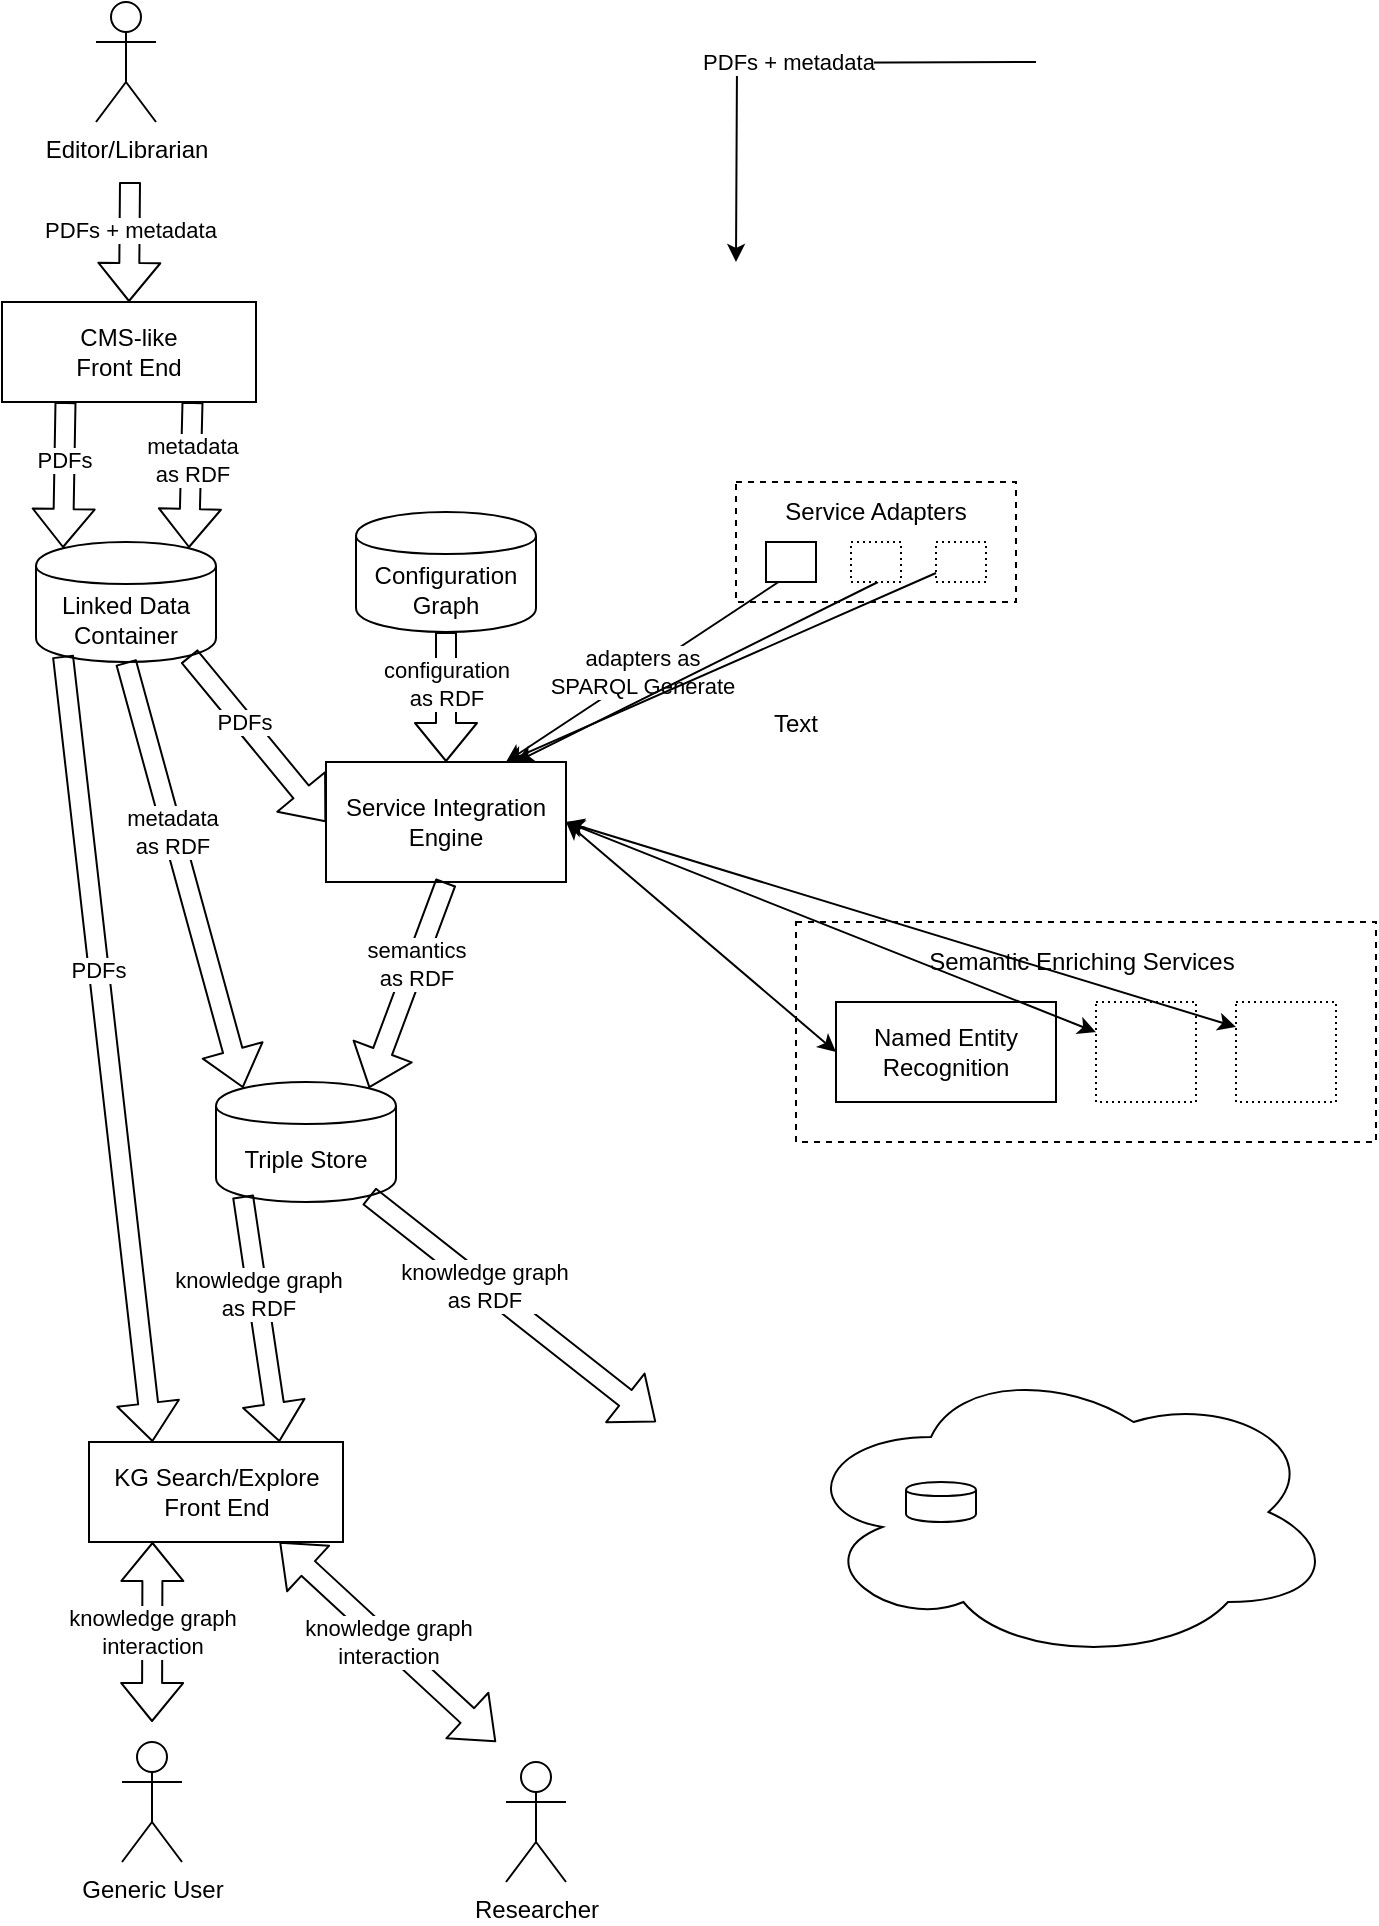 <mxfile version="10.7.7" type="github"><diagram id="x-GXoumUO5DQMGYrBul2" name="Page-1"><mxGraphModel dx="1394" dy="915" grid="1" gridSize="10" guides="1" tooltips="1" connect="1" arrows="1" fold="1" page="1" pageScale="1" pageWidth="827" pageHeight="1169" math="0" shadow="0"><root><mxCell id="0"/><mxCell id="1" parent="0"/><mxCell id="RN9INIxDvgJOFiBCgrXU-1" value="" style="rounded=0;whiteSpace=wrap;html=1;dashed=1;" parent="1" vertex="1"><mxGeometry x="510" y="500" width="290" height="110" as="geometry"/></mxCell><mxCell id="RN9INIxDvgJOFiBCgrXU-2" value="Named Entity Recognition" style="rounded=0;whiteSpace=wrap;html=1;" parent="1" vertex="1"><mxGeometry x="530" y="540" width="110" height="50" as="geometry"/></mxCell><mxCell id="RN9INIxDvgJOFiBCgrXU-3" value="Semantic Enriching Services" style="text;html=1;strokeColor=none;fillColor=none;align=center;verticalAlign=middle;whiteSpace=wrap;rounded=0;dashed=1;" parent="1" vertex="1"><mxGeometry x="573" y="510" width="160" height="20" as="geometry"/></mxCell><mxCell id="RN9INIxDvgJOFiBCgrXU-4" value="" style="rounded=0;whiteSpace=wrap;html=1;dashed=1;dashPattern=1 2;" parent="1" vertex="1"><mxGeometry x="660" y="540" width="50" height="50" as="geometry"/></mxCell><mxCell id="RN9INIxDvgJOFiBCgrXU-6" value="" style="rounded=0;whiteSpace=wrap;html=1;dashed=1;dashPattern=1 2;" parent="1" vertex="1"><mxGeometry x="730" y="540" width="50" height="50" as="geometry"/></mxCell><mxCell id="RN9INIxDvgJOFiBCgrXU-8" value="PDFs&amp;nbsp;+ metadata" style="edgeStyle=orthogonalEdgeStyle;rounded=0;orthogonalLoop=1;jettySize=auto;html=1;" parent="1" edge="1"><mxGeometry relative="1" as="geometry"><mxPoint x="630" y="70" as="sourcePoint"/><mxPoint x="480" y="170" as="targetPoint"/></mxGeometry></mxCell><mxCell id="RN9INIxDvgJOFiBCgrXU-7" value="Editor/Librarian" style="shape=umlActor;verticalLabelPosition=bottom;labelBackgroundColor=#ffffff;verticalAlign=top;html=1;outlineConnect=0;" parent="1" vertex="1"><mxGeometry x="160" y="40" width="30" height="60" as="geometry"/></mxCell><mxCell id="RN9INIxDvgJOFiBCgrXU-9" value="CMS-like&lt;br&gt;Front End" style="rounded=0;whiteSpace=wrap;html=1;" parent="1" vertex="1"><mxGeometry x="113" y="190" width="127" height="50" as="geometry"/></mxCell><mxCell id="RN9INIxDvgJOFiBCgrXU-11" value="Service Integration Engine" style="rounded=0;whiteSpace=wrap;html=1;" parent="1" vertex="1"><mxGeometry x="275" y="420" width="120" height="60" as="geometry"/></mxCell><mxCell id="RN9INIxDvgJOFiBCgrXU-16" value="" style="rounded=0;whiteSpace=wrap;html=1;dashed=1;" parent="1" vertex="1"><mxGeometry x="480" y="280" width="140" height="60" as="geometry"/></mxCell><mxCell id="RN9INIxDvgJOFiBCgrXU-17" value="" style="rounded=0;whiteSpace=wrap;html=1;" parent="1" vertex="1"><mxGeometry x="495" y="310" width="25" height="20" as="geometry"/></mxCell><mxCell id="RN9INIxDvgJOFiBCgrXU-18" value="Service Adapters" style="text;html=1;strokeColor=none;fillColor=none;align=center;verticalAlign=middle;whiteSpace=wrap;rounded=0;dashed=1;" parent="1" vertex="1"><mxGeometry x="470" y="285" width="160" height="20" as="geometry"/></mxCell><mxCell id="RN9INIxDvgJOFiBCgrXU-23" value="" style="rounded=0;whiteSpace=wrap;html=1;dashed=1;dashPattern=1 2;" parent="1" vertex="1"><mxGeometry x="580" y="310" width="25" height="20" as="geometry"/></mxCell><mxCell id="RN9INIxDvgJOFiBCgrXU-24" value="adapters&amp;nbsp;as&lt;br&gt;SPARQL Generate" style="endArrow=classic;html=1;exitX=0.25;exitY=1;exitDx=0;exitDy=0;entryX=0.75;entryY=0;entryDx=0;entryDy=0;" parent="1" source="RN9INIxDvgJOFiBCgrXU-17" target="RN9INIxDvgJOFiBCgrXU-11" edge="1"><mxGeometry width="50" height="50" relative="1" as="geometry"><mxPoint x="345" y="360" as="sourcePoint"/><mxPoint x="345" y="430" as="targetPoint"/></mxGeometry></mxCell><mxCell id="RN9INIxDvgJOFiBCgrXU-25" value="" style="endArrow=classic;html=1;exitX=0.5;exitY=1;exitDx=0;exitDy=0;" parent="1" edge="1"><mxGeometry width="50" height="50" relative="1" as="geometry"><mxPoint x="551" y="330" as="sourcePoint"/><mxPoint x="370" y="420" as="targetPoint"/></mxGeometry></mxCell><mxCell id="RN9INIxDvgJOFiBCgrXU-26" value="Text" style="text;html=1;resizable=0;points=[];autosize=1;align=left;verticalAlign=top;spacingTop=-4;" parent="1" vertex="1"><mxGeometry x="497" y="391" width="40" height="20" as="geometry"/></mxCell><mxCell id="RN9INIxDvgJOFiBCgrXU-27" value="" style="endArrow=classic;html=1;entryX=0.75;entryY=0;entryDx=0;entryDy=0;" parent="1" source="RN9INIxDvgJOFiBCgrXU-23" target="RN9INIxDvgJOFiBCgrXU-11" edge="1"><mxGeometry width="50" height="50" relative="1" as="geometry"><mxPoint x="561" y="340" as="sourcePoint"/><mxPoint x="380" y="430" as="targetPoint"/></mxGeometry></mxCell><mxCell id="RN9INIxDvgJOFiBCgrXU-28" value="" style="rounded=0;whiteSpace=wrap;html=1;dashed=1;dashPattern=1 2;" parent="1" vertex="1"><mxGeometry x="537.5" y="310" width="25" height="20" as="geometry"/></mxCell><mxCell id="RN9INIxDvgJOFiBCgrXU-29" value="" style="endArrow=classic;startArrow=classic;html=1;entryX=1;entryY=0.5;entryDx=0;entryDy=0;exitX=0;exitY=0.5;exitDx=0;exitDy=0;" parent="1" source="RN9INIxDvgJOFiBCgrXU-2" target="RN9INIxDvgJOFiBCgrXU-11" edge="1"><mxGeometry width="50" height="50" relative="1" as="geometry"><mxPoint x="260" y="720" as="sourcePoint"/><mxPoint x="310" y="670" as="targetPoint"/></mxGeometry></mxCell><mxCell id="RN9INIxDvgJOFiBCgrXU-30" value="" style="endArrow=classic;startArrow=classic;html=1;exitX=1;exitY=0.5;exitDx=0;exitDy=0;" parent="1" source="RN9INIxDvgJOFiBCgrXU-11" target="RN9INIxDvgJOFiBCgrXU-4" edge="1"><mxGeometry width="50" height="50" relative="1" as="geometry"><mxPoint x="80" y="650" as="sourcePoint"/><mxPoint x="130" y="600" as="targetPoint"/></mxGeometry></mxCell><mxCell id="RN9INIxDvgJOFiBCgrXU-31" value="" style="endArrow=classic;startArrow=classic;html=1;exitX=1;exitY=0.5;exitDx=0;exitDy=0;entryX=0;entryY=0.25;entryDx=0;entryDy=0;" parent="1" source="RN9INIxDvgJOFiBCgrXU-11" target="RN9INIxDvgJOFiBCgrXU-6" edge="1"><mxGeometry width="50" height="50" relative="1" as="geometry"><mxPoint x="405" y="460" as="sourcePoint"/><mxPoint x="670" y="565.086" as="targetPoint"/></mxGeometry></mxCell><mxCell id="5JjlQ0Los4AuPIkOIIEd-3" value="&lt;span&gt;Linked Data Container&lt;/span&gt;" style="shape=cylinder;whiteSpace=wrap;html=1;boundedLbl=1;backgroundOutline=1;" vertex="1" parent="1"><mxGeometry x="130" y="310" width="90" height="60" as="geometry"/></mxCell><mxCell id="5JjlQ0Los4AuPIkOIIEd-4" value="&lt;span&gt;Configuration Graph&lt;/span&gt;" style="shape=cylinder;whiteSpace=wrap;html=1;boundedLbl=1;backgroundOutline=1;" vertex="1" parent="1"><mxGeometry x="290" y="295" width="90" height="60" as="geometry"/></mxCell><mxCell id="5JjlQ0Los4AuPIkOIIEd-5" value="&lt;span&gt;Triple Store&lt;/span&gt;" style="shape=cylinder;whiteSpace=wrap;html=1;boundedLbl=1;backgroundOutline=1;" vertex="1" parent="1"><mxGeometry x="220" y="580" width="90" height="60" as="geometry"/></mxCell><mxCell id="5JjlQ0Los4AuPIkOIIEd-8" value="KG Search/Explore&lt;br&gt;Front End" style="rounded=0;whiteSpace=wrap;html=1;" vertex="1" parent="1"><mxGeometry x="156.5" y="760" width="127" height="50" as="geometry"/></mxCell><mxCell id="5JjlQ0Los4AuPIkOIIEd-11" value="Generic User" style="shape=umlActor;verticalLabelPosition=bottom;labelBackgroundColor=#ffffff;verticalAlign=top;html=1;outlineConnect=0;" vertex="1" parent="1"><mxGeometry x="173" y="910" width="30" height="60" as="geometry"/></mxCell><mxCell id="5JjlQ0Los4AuPIkOIIEd-12" value="Researcher" style="shape=umlActor;verticalLabelPosition=bottom;labelBackgroundColor=#ffffff;verticalAlign=top;html=1;outlineConnect=0;" vertex="1" parent="1"><mxGeometry x="365" y="920" width="30" height="60" as="geometry"/></mxCell><mxCell id="5JjlQ0Los4AuPIkOIIEd-15" value="PDFs&amp;nbsp;+ metadata" style="shape=flexArrow;endArrow=classic;html=1;entryX=0.5;entryY=0;entryDx=0;entryDy=0;" edge="1" parent="1" target="RN9INIxDvgJOFiBCgrXU-9"><mxGeometry x="-0.2" width="50" height="50" relative="1" as="geometry"><mxPoint x="177" y="130" as="sourcePoint"/><mxPoint x="-130" y="600" as="targetPoint"/><Array as="points"/><mxPoint as="offset"/></mxGeometry></mxCell><mxCell id="5JjlQ0Los4AuPIkOIIEd-19" value="PDFs" style="shape=flexArrow;endArrow=classic;html=1;entryX=0.15;entryY=0.05;entryDx=0;entryDy=0;exitX=0.25;exitY=1;exitDx=0;exitDy=0;entryPerimeter=0;" edge="1" parent="1" source="RN9INIxDvgJOFiBCgrXU-9" target="5JjlQ0Los4AuPIkOIIEd-3"><mxGeometry x="-0.2" width="50" height="50" relative="1" as="geometry"><mxPoint x="59" y="285" as="sourcePoint"/><mxPoint x="59" y="345" as="targetPoint"/><Array as="points"/><mxPoint as="offset"/></mxGeometry></mxCell><mxCell id="5JjlQ0Los4AuPIkOIIEd-20" value="metadata&lt;br&gt;as RDF&lt;br&gt;" style="shape=flexArrow;endArrow=classic;html=1;entryX=0.85;entryY=0.05;entryDx=0;entryDy=0;entryPerimeter=0;exitX=0.75;exitY=1;exitDx=0;exitDy=0;" edge="1" parent="1" source="RN9INIxDvgJOFiBCgrXU-9" target="5JjlQ0Los4AuPIkOIIEd-3"><mxGeometry x="-0.2" width="50" height="50" relative="1" as="geometry"><mxPoint x="240" y="270" as="sourcePoint"/><mxPoint x="187" y="200" as="targetPoint"/><Array as="points"/><mxPoint as="offset"/></mxGeometry></mxCell><mxCell id="5JjlQ0Los4AuPIkOIIEd-21" value="PDFs" style="shape=flexArrow;endArrow=classic;html=1;entryX=0.25;entryY=0;entryDx=0;entryDy=0;exitX=0.15;exitY=0.95;exitDx=0;exitDy=0;exitPerimeter=0;" edge="1" parent="1" source="5JjlQ0Los4AuPIkOIIEd-3" target="5JjlQ0Los4AuPIkOIIEd-8"><mxGeometry x="-0.2" width="50" height="50" relative="1" as="geometry"><mxPoint x="155" y="250" as="sourcePoint"/><mxPoint x="154" y="323" as="targetPoint"/><Array as="points"/><mxPoint as="offset"/></mxGeometry></mxCell><mxCell id="5JjlQ0Los4AuPIkOIIEd-22" value="metadata&lt;br&gt;as RDF&lt;br&gt;" style="shape=flexArrow;endArrow=classic;html=1;entryX=0.15;entryY=0.05;entryDx=0;entryDy=0;entryPerimeter=0;exitX=0.5;exitY=1;exitDx=0;exitDy=0;" edge="1" parent="1" source="5JjlQ0Los4AuPIkOIIEd-3" target="5JjlQ0Los4AuPIkOIIEd-5"><mxGeometry x="-0.2" width="50" height="50" relative="1" as="geometry"><mxPoint x="218" y="250" as="sourcePoint"/><mxPoint x="217" y="323" as="targetPoint"/><Array as="points"/><mxPoint as="offset"/></mxGeometry></mxCell><mxCell id="5JjlQ0Los4AuPIkOIIEd-23" value="PDFs" style="shape=flexArrow;endArrow=classic;html=1;entryX=0;entryY=0.5;entryDx=0;entryDy=0;exitX=0.85;exitY=0.95;exitDx=0;exitDy=0;exitPerimeter=0;" edge="1" parent="1" source="5JjlQ0Los4AuPIkOIIEd-3" target="RN9INIxDvgJOFiBCgrXU-11"><mxGeometry x="-0.2" width="50" height="50" relative="1" as="geometry"><mxPoint x="155" y="250" as="sourcePoint"/><mxPoint x="154" y="323" as="targetPoint"/><Array as="points"/><mxPoint as="offset"/></mxGeometry></mxCell><mxCell id="5JjlQ0Los4AuPIkOIIEd-24" value="configuration&lt;br&gt;as RDF&lt;br&gt;" style="shape=flexArrow;endArrow=classic;html=1;entryX=0.5;entryY=0;entryDx=0;entryDy=0;exitX=0.5;exitY=1;exitDx=0;exitDy=0;" edge="1" parent="1" source="5JjlQ0Los4AuPIkOIIEd-4" target="RN9INIxDvgJOFiBCgrXU-11"><mxGeometry x="-0.2" width="50" height="50" relative="1" as="geometry"><mxPoint x="361" y="178.5" as="sourcePoint"/><mxPoint x="360" y="251.5" as="targetPoint"/><Array as="points"/><mxPoint as="offset"/></mxGeometry></mxCell><mxCell id="5JjlQ0Los4AuPIkOIIEd-25" value="semantics&lt;br&gt;as RDF&lt;br&gt;" style="shape=flexArrow;endArrow=classic;html=1;entryX=0.85;entryY=0.05;entryDx=0;entryDy=0;entryPerimeter=0;exitX=0.5;exitY=1;exitDx=0;exitDy=0;" edge="1" parent="1" source="RN9INIxDvgJOFiBCgrXU-11" target="5JjlQ0Los4AuPIkOIIEd-5"><mxGeometry x="-0.2" width="50" height="50" relative="1" as="geometry"><mxPoint x="185" y="380" as="sourcePoint"/><mxPoint x="244" y="593" as="targetPoint"/><Array as="points"/><mxPoint as="offset"/></mxGeometry></mxCell><mxCell id="5JjlQ0Los4AuPIkOIIEd-26" value="knowledge graph&lt;br&gt;as RDF&lt;br&gt;" style="shape=flexArrow;endArrow=classic;html=1;entryX=0.75;entryY=0;entryDx=0;entryDy=0;exitX=0.15;exitY=0.95;exitDx=0;exitDy=0;exitPerimeter=0;" edge="1" parent="1" source="5JjlQ0Los4AuPIkOIIEd-5" target="5JjlQ0Los4AuPIkOIIEd-8"><mxGeometry x="-0.2" width="50" height="50" relative="1" as="geometry"><mxPoint x="489" y="580" as="sourcePoint"/><mxPoint x="451" y="683" as="targetPoint"/><Array as="points"/><mxPoint as="offset"/></mxGeometry></mxCell><mxCell id="5JjlQ0Los4AuPIkOIIEd-27" value="knowledge graph&lt;br&gt;as RDF&lt;br&gt;" style="shape=flexArrow;endArrow=classic;html=1;exitX=0.85;exitY=0.95;exitDx=0;exitDy=0;exitPerimeter=0;" edge="1" parent="1" source="5JjlQ0Los4AuPIkOIIEd-5"><mxGeometry x="-0.2" width="50" height="50" relative="1" as="geometry"><mxPoint x="244" y="647" as="sourcePoint"/><mxPoint x="440" y="750" as="targetPoint"/><Array as="points"/><mxPoint as="offset"/></mxGeometry></mxCell><mxCell id="5JjlQ0Los4AuPIkOIIEd-28" value="knowledge graph&lt;br&gt;interaction" style="shape=flexArrow;endArrow=classic;startArrow=classic;html=1;entryX=0.25;entryY=1;entryDx=0;entryDy=0;" edge="1" parent="1" target="5JjlQ0Los4AuPIkOIIEd-8"><mxGeometry width="50" height="50" relative="1" as="geometry"><mxPoint x="188" y="900" as="sourcePoint"/><mxPoint x="60" y="750" as="targetPoint"/></mxGeometry></mxCell><mxCell id="5JjlQ0Los4AuPIkOIIEd-29" value="knowledge graph&lt;br&gt;interaction" style="shape=flexArrow;endArrow=classic;startArrow=classic;html=1;entryX=0.75;entryY=1;entryDx=0;entryDy=0;" edge="1" parent="1" target="5JjlQ0Los4AuPIkOIIEd-8"><mxGeometry width="50" height="50" relative="1" as="geometry"><mxPoint x="360" y="910" as="sourcePoint"/><mxPoint x="230" y="820" as="targetPoint"/></mxGeometry></mxCell><mxCell id="5JjlQ0Los4AuPIkOIIEd-31" value="" style="ellipse;shape=cloud;whiteSpace=wrap;html=1;" vertex="1" parent="1"><mxGeometry x="510" y="720" width="270" height="150" as="geometry"/></mxCell><mxCell id="5JjlQ0Los4AuPIkOIIEd-32" value="" style="shape=cylinder;whiteSpace=wrap;html=1;boundedLbl=1;backgroundOutline=1;" vertex="1" parent="1"><mxGeometry x="565" y="780" width="35" height="20" as="geometry"/></mxCell></root></mxGraphModel></diagram></mxfile>